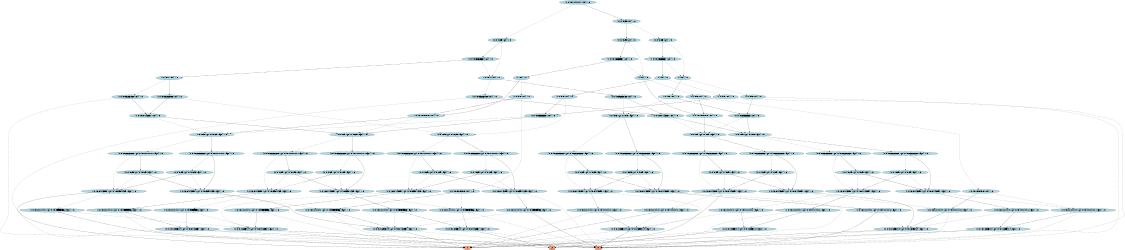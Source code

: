 digraph G {
	graph [fontname=Helvetica, fontsize=16, ratio=auto, size="7.5,10", ranksep="2.00"];
	node [label="\N", fontsize=16];
	graph [bb="0,0,8722.1,2402"];
	34624 [label="(1 + (-0.07142857 * y1) + (-0.07142857 * dy1)) > 0", fillcolor=lightblue, color=black, shape=ellipse, style=filled, pos="4473,563", width="6.8343", height="0.51069"];
	34745 [label="(1 + (-0.07142857 * y1) + (-0.03571429 * dy1)) > 0", fillcolor=lightblue, color=black, shape=ellipse, style=filled, pos="3892,563", width="6.8343", height="0.51069"];
	34987 [label="(-1 + (0.25 * y1)) > 0", fillcolor=lightblue, color=black, shape=ellipse, style=filled, pos="4693,2019", width="2.9552", height="0.51069"];
	34623 [label="(1 + (-0.11111111 * y1) + (-0.11111111 * dy1)) > 0", fillcolor=lightblue, color=black, shape=ellipse, style=filled, pos="4544,381", width="6.8343", height="0.51069"];
	34744 [label="(1 + (-0.11111111 * y1) + (-0.05555556 * dy1)) > 0", fillcolor=lightblue, color=black, shape=ellipse, style=filled, pos="3996,381", width="6.8343", height="0.51069"];
	34986 [label="(-1 + (0.25 * y1)) > 0", fillcolor=lightblue, color=black, shape=ellipse, style=filled, pos="4978,2019", width="2.9552", height="0.51069"];
	34985 [label="(-1 + (0.25 * y1)) > 0", fillcolor=lightblue, color=black, shape=ellipse, style=filled, pos="3786,2019", width="2.9552", height="0.51069"];
	34622 [label="(1 + (-0.05263158 * x1)) > 0", fillcolor=lightblue, color=black, shape=ellipse, style=filled, pos="3645,1473", width="3.9462", height="0.51069"];
	34589 [label="(1 + (-0.11111111 * y1) + (-0.11111111 * dy1)) > 0", fillcolor=lightblue, color=black, shape=ellipse, style=filled, pos="8266,381", width="6.8343", height="0.51069"];
	34621 [label="(1 + (-0.07142857 * x1)) > 0", fillcolor=lightblue, color=black, shape=ellipse, style=filled, pos="5044,1291", width="3.9462", height="0.51069"];
	34588 [label="(-1 + (0.14285714 * y1) + (0.14285714 * dy1)) > 0", fillcolor=lightblue, color=black, shape=ellipse, style=filled, pos="7621,199", width="6.7297", height="0.51069"];
	34587 [label="(1 + (-0.07142857 * y1) + (-0.07142857 * dy1)) > 0", fillcolor=lightblue, color=black, shape=ellipse, style=filled, pos="6003,563", width="6.8343", height="0.51069"];
	34620 [label="(1 + (-0.5 * y1) + (-0.5 * dy1)) > 0", fillcolor=lightblue, color=black, shape=ellipse, style=filled, pos="5694,1109", width="4.5661", height="0.51069"];
	34741 [label="(1 + (-0.07142857 * y1) + (-0.03571429 * dy1)) > 0", fillcolor=lightblue, color=black, shape=ellipse, style=filled, pos="2570,563", width="6.8343", height="0.51069"];
	34586 [label="(1 + (-0.11111111 * y1) + (-0.11111111 * dy1)) > 0", fillcolor=lightblue, color=black, shape=ellipse, style=filled, pos="7246,381", width="6.8343", height="0.51069"];
	34740 [label="(1 + (-0.11111111 * y1) + (-0.05555556 * dy1)) > 0", fillcolor=lightblue, color=black, shape=ellipse, style=filled, pos="2976,381", width="6.8343", height="0.51069"];
	34585 [label="(-1 + (0.14285714 * y1) + (0.14285714 * dy1)) > 0", fillcolor=lightblue, color=black, shape=ellipse, style=filled, pos="4858,199", width="6.7297", height="0.51069"];
	34584 [label="(-1 + (0.14285714 * y1) + (0.14285714 * dy1)) > 0", fillcolor=lightblue, color=black, shape=ellipse, style=filled, pos="6912,199", width="6.7297", height="0.51069"];
	34629 [label="(1 + (-0.5 * y1) + (-0.5 * dy1)) > 0", fillcolor=lightblue, color=black, shape=ellipse, style=filled, pos="4719,1291", width="4.5661", height="0.51069"];
	34628 [label="(1 + (-0.22222222 * y1) + (-0.22222222 * dy1)) > 0", fillcolor=lightblue, color=black, shape=ellipse, style=filled, pos="4836,927", width="6.8343", height="0.51069"];
	34627 [label="(-1 + (0.25 * y1) + (0.25 * dy1)) > 0", fillcolor=lightblue, color=black, shape=ellipse, style=filled, pos="4836,745", width="4.7852", height="0.51069"];
	34989 [label="(1 + (-0.11111111 * x1)) > 0", fillcolor=lightblue, color=black, shape=ellipse, style=filled, pos="4432,2383", width="3.9462", height="0.51069"];
	34626 [label="(1 + (-0.22222222 * y1) + (-0.22222222 * dy1)) > 0", fillcolor=lightblue, color=black, shape=ellipse, style=filled, pos="4326,927", width="6.8343", height="0.51069"];
	34625 [label="(-1 + (0.25 * y1) + (0.25 * dy1)) > 0", fillcolor=lightblue, color=black, shape=ellipse, style=filled, pos="4473,745", width="4.7852", height="0.51069"];
	34988 [label="(-1 + (0.25 * x1)) > 0", fillcolor=lightblue, color=black, shape=ellipse, style=filled, pos="4693,2201", width="2.9789", height="0.51069"];
	34613 [label="(1 + (-0.11111111 * y1) + (-0.11111111 * dy1)) > 0", fillcolor=lightblue, color=black, shape=ellipse, style=filled, pos="5640,381", width="6.8343", height="0.51069"];
	34734 [label="(-1 + (0.14285714 * y1) + (0.07142857 * dy1)) > 0", fillcolor=lightblue, color=black, shape=ellipse, style=filled, pos="3102,199", width="6.7297", height="0.51069"];
	1 [label=0, fillcolor=lightsalmon, color=black, shape=box, style=filled, pos="4662,18", width="0.75", height="0.5"];
	34612 [label="(-1 + (0.14285714 * y1) + (0.14285714 * dy1)) > 0", fillcolor=lightblue, color=black, shape=ellipse, style=filled, pos="5675,199", width="6.7297", height="0.51069"];
	34611 [label="(1 + (-0.5 * y1) + (-0.5 * dy1)) > 0", fillcolor=lightblue, color=black, shape=ellipse, style=filled, pos="5346,1109", width="4.5661", height="0.51069"];
	2 [label=1, fillcolor=lightsalmon, color=black, shape=box, style=filled, pos="3523,18", width="0.75", height="0.5"];
	34610 [label="(1 + (-0.22222222 * y1) + (-0.22222222 * dy1)) > 0", fillcolor=lightblue, color=black, shape=ellipse, style=filled, pos="5856,927", width="6.8343", height="0.51069"];
	34970 [label="(1 + (-0.16666667 * y1)) > 0", fillcolor=lightblue, color=black, shape=ellipse, style=filled, pos="4640,1837", width="3.9225", height="0.51069"];
	34619 [label="(1 + (-0.22222222 * y1) + (-0.22222222 * dy1)) > 0", fillcolor=lightblue, color=black, shape=ellipse, style=filled, pos="6876,927", width="6.8343", height="0.51069"];
	34618 [label="(-1 + (0.25 * y1) + (0.25 * dy1)) > 0", fillcolor=lightblue, color=black, shape=ellipse, style=filled, pos="6876,745", width="4.7852", height="0.51069"];
	34739 [label="(1 + (-0.11111111 * y1) + (-0.05555556 * dy1)) > 0", fillcolor=lightblue, color=black, shape=ellipse, style=filled, pos="3486,381", width="6.8343", height="0.51069"];
	34617 [label="(1 + (-0.22222222 * y1) + (-0.22222222 * dy1)) > 0", fillcolor=lightblue, color=black, shape=ellipse, style=filled, pos="6366,927", width="6.8343", height="0.51069"];
	34738 [label="(-1 + (0.14285714 * y1) + (0.07142857 * dy1)) > 0", fillcolor=lightblue, color=black, shape=ellipse, style=filled, pos="3612,199", width="6.7297", height="0.51069"];
	34616 [label="(-1 + (0.25 * y1) + (0.25 * dy1)) > 0", fillcolor=lightblue, color=black, shape=ellipse, style=filled, pos="6513,745", width="4.7852", height="0.51069"];
	34737 [label="(1 + (-0.07142857 * y1) + (-0.03571429 * dy1)) > 0", fillcolor=lightblue, color=black, shape=ellipse, style=filled, pos="1474,563", width="6.8343", height="0.51069"];
	34615 [label="(1 + (-0.07142857 * y1) + (-0.07142857 * dy1)) > 0", fillcolor=lightblue, color=black, shape=ellipse, style=filled, pos="6513,563", width="6.8343", height="0.51069"];
	34736 [label="(1 + (-0.11111111 * y1) + (-0.05555556 * dy1)) > 0", fillcolor=lightblue, color=black, shape=ellipse, style=filled, pos="2466,381", width="6.8343", height="0.51069"];
	34614 [label="(1 + (-0.11111111 * y1) + (-0.11111111 * dy1)) > 0", fillcolor=lightblue, color=black, shape=ellipse, style=filled, pos="6150,381", width="6.8343", height="0.51069"];
	34735 [label="(-1 + (0.14285714 * y1) + (0.07142857 * dy1)) > 0", fillcolor=lightblue, color=black, shape=ellipse, style=filled, pos="1906,199", width="6.7297", height="0.51069"];
	34682 [label="(-1 + (0.33333333 * x1)) > 0", fillcolor=lightblue, color=black, shape=ellipse, style=filled, pos="5683,1291", width="3.9462", height="0.51069"];
	34688 [label="(1 * x1) > 0", fillcolor=lightblue, color=black, shape=ellipse, style=filled, pos="4820,1655", width="1.7826", height="0.51069"];
	34687 [label="(1 + (0.5 * x1)) > 0", fillcolor=lightblue, color=black, shape=ellipse, style=filled, pos="5260,1473", width="2.7025", height="0.51069"];
	34686 [label="(1 + (-0.18181818 * x1)) > 0", fillcolor=lightblue, color=black, shape=ellipse, style=filled, pos="5346,1291", width="3.9462", height="0.51069"];
	34685 [label="(1 * x1) > 0", fillcolor=lightblue, color=black, shape=ellipse, style=filled, pos="5136,1655", width="1.7826", height="0.51069"];
	34684 [label="(1 + (0.5 * x1)) > 0", fillcolor=lightblue, color=black, shape=ellipse, style=filled, pos="5047,1473", width="2.7025", height="0.51069"];
	34683 [label="(1 + (0.5 * x1)) > 0", fillcolor=lightblue, color=black, shape=ellipse, style=filled, pos="5686,1473", width="2.7025", height="0.51069"];
	34609 [label="(-1 + (0.25 * y1) + (0.25 * dy1)) > 0", fillcolor=lightblue, color=black, shape=ellipse, style=filled, pos="5856,745", width="4.7852", height="0.51069"];
	34608 [label="(1 + (-0.22222222 * y1) + (-0.22222222 * dy1)) > 0", fillcolor=lightblue, color=black, shape=ellipse, style=filled, pos="5346,927", width="6.8343", height="0.51069"];
	34607 [label="(-1 + (0.25 * y1) + (0.25 * dy1)) > 0", fillcolor=lightblue, color=black, shape=ellipse, style=filled, pos="5493,745", width="4.7852", height="0.51069"];
	34606 [label="(1 + (-0.07142857 * y1) + (-0.07142857 * dy1)) > 0", fillcolor=lightblue, color=black, shape=ellipse, style=filled, pos="5493,563", width="6.8343", height="0.51069"];
	34969 [label="(1 + (-0.16666667 * y1)) > 0", fillcolor=lightblue, color=black, shape=ellipse, style=filled, pos="4978,1837", width="3.9225", height="0.51069"];
	34605 [label="(1 + (-0.11111111 * y1) + (-0.11111111 * dy1)) > 0", fillcolor=lightblue, color=black, shape=ellipse, style=filled, pos="5054,381", width="6.8343", height="0.51069"];
	34968 [label="(1 + (-0.16666667 * y1)) > 0", fillcolor=lightblue, color=black, shape=ellipse, style=filled, pos="3617,1837", width="3.9225", height="0.51069"];
	34675 [label="(1 + (-0.18181818 * x1)) > 0", fillcolor=lightblue, color=black, shape=ellipse, style=filled, pos="7456,563", width="3.9462", height="0.51069"];
	34781 [label="(1 + (-0.1 * x1)) > 0", fillcolor=lightblue, color=black, shape=ellipse, style=filled, pos="1338,1655", width="2.8072", height="0.51069"];
	34780 [label="(1 + (-0.05263158 * x1)) > 0", fillcolor=lightblue, color=black, shape=ellipse, style=filled, pos="1338,1473", width="3.9462", height="0.51069"];
	2590 [label=2, fillcolor=lightsalmon, color=black, shape=box, style=filled, pos="4160,18", width="0.75", height="0.5"];
	34822 [label="(1 * x1) > 0", fillcolor=lightblue, color=black, shape=ellipse, style=filled, pos="4978,1655", width="1.7826", height="0.51069"];
	34821 [label="(1 + (0.5 * x1)) > 0", fillcolor=lightblue, color=black, shape=ellipse, style=filled, pos="4281,1473", width="2.7025", height="0.51069"];
	34820 [label="(1 + (0.5 * x1)) > 0", fillcolor=lightblue, color=black, shape=ellipse, style=filled, pos="5473,1473", width="2.7025", height="0.51069"];
	34825 [label="(1 * x1) > 0", fillcolor=lightblue, color=black, shape=ellipse, style=filled, pos="3941,1655", width="1.7826", height="0.51069"];
	34824 [label="(1 + (0.5 * x1)) > 0", fillcolor=lightblue, color=black, shape=ellipse, style=filled, pos="3941,1473", width="2.7025", height="0.51069"];
	34823 [label="(1 + (-0.18181818 * x1)) > 0", fillcolor=lightblue, color=black, shape=ellipse, style=filled, pos="3209,1291", width="3.9462", height="0.51069"];
	34770 [label="(1 + (-0.5 * y1) + (-0.25 * dy1)) > 0", fillcolor=lightblue, color=black, shape=ellipse, style=filled, pos="2647,1109", width="4.728", height="0.51069"];
	34778 [label="(1 + (-0.22222222 * y1) + (-0.11111111 * dy1)) > 0", fillcolor=lightblue, color=black, shape=ellipse, style=filled, pos="3667,927", width="6.8343", height="0.51069"];
	34777 [label="(-1 + (0.25 * y1) + (0.125 * dy1)) > 0", fillcolor=lightblue, color=black, shape=ellipse, style=filled, pos="3667,745", width="4.9471", height="0.51069"];
	34776 [label="(1 + (-0.22222222 * y1) + (-0.11111111 * dy1)) > 0", fillcolor=lightblue, color=black, shape=ellipse, style=filled, pos="3157,927", width="6.8343", height="0.51069"];
	34775 [label="(-1 + (0.25 * y1) + (0.125 * dy1)) > 0", fillcolor=lightblue, color=black, shape=ellipse, style=filled, pos="3286,745", width="4.9471", height="0.51069"];
	34774 [label="(1 + (-0.07142857 * y1) + (-0.03571429 * dy1)) > 0", fillcolor=lightblue, color=black, shape=ellipse, style=filled, pos="3080,563", width="6.8343", height="0.51069"];
	34773 [label="(1 + (-0.11111111 * y1) + (-0.05555556 * dy1)) > 0", fillcolor=lightblue, color=black, shape=ellipse, style=filled, pos="1918,381", width="6.8343", height="0.51069"];
	34772 [label="(1 + (-0.05263158 * x1)) > 0", fillcolor=lightblue, color=black, shape=ellipse, style=filled, pos="1036,1473", width="3.9462", height="0.51069"];
	34771 [label="(1 + (-0.07142857 * x1)) > 0", fillcolor=lightblue, color=black, shape=ellipse, style=filled, pos="1168,1291", width="3.9462", height="0.51069"];
	34819 [label="(-1 + (0.33333333 * x1)) > 0", fillcolor=lightblue, color=black, shape=ellipse, style=filled, pos="4111,1291", width="3.9462", height="0.51069"];
	34779 [label="(1 + (-0.5 * y1) + (-0.25 * dy1)) > 0", fillcolor=lightblue, color=black, shape=ellipse, style=filled, pos="3412,1109", width="4.728", height="0.51069"];
	34812 [label="(1 + (-0.18181818 * x1)) > 0", fillcolor=lightblue, color=black, shape=ellipse, style=filled, pos="3486,563", width="3.9462", height="0.51069"];
	34767 [label="(1 + (-0.22222222 * y1) + (-0.11111111 * dy1)) > 0", fillcolor=lightblue, color=black, shape=ellipse, style=filled, pos="2137,927", width="6.8343", height="0.51069"];
	34766 [label="(-1 + (0.25 * y1) + (0.125 * dy1)) > 0", fillcolor=lightblue, color=black, shape=ellipse, style=filled, pos="2167,745", width="4.9471", height="0.51069"];
	34765 [label="(1 + (-0.07142857 * y1) + (-0.03571429 * dy1)) > 0", fillcolor=lightblue, color=black, shape=ellipse, style=filled, pos="1984,563", width="6.8343", height="0.51069"];
	34764 [label="(1 + (-0.11111111 * y1) + (-0.05555556 * dy1)) > 0", fillcolor=lightblue, color=black, shape=ellipse, style=filled, pos="860,381", width="6.8343", height="0.51069"];
	34763 [label="(1 + (-0.11111111 * y1) + (-0.05555556 * dy1)) > 0", fillcolor=lightblue, color=black, shape=ellipse, style=filled, pos="1370,381", width="6.8343", height="0.51069"];
	34762 [label="(-1 + (0.14285714 * y1) + (0.07142857 * dy1)) > 0", fillcolor=lightblue, color=black, shape=ellipse, style=filled, pos="1381,199", width="6.7297", height="0.51069"];
	34761 [label="(1 + (-0.5 * y1) + (-0.25 * dy1)) > 0", fillcolor=lightblue, color=black, shape=ellipse, style=filled, pos="1605,1109", width="4.728", height="0.51069"];
	34760 [label="(1 + (-0.22222222 * y1) + (-0.11111111 * dy1)) > 0", fillcolor=lightblue, color=black, shape=ellipse, style=filled, pos="1605,927", width="6.8343", height="0.51069"];
	34769 [label="(1 + (-0.22222222 * y1) + (-0.11111111 * dy1)) > 0", fillcolor=lightblue, color=black, shape=ellipse, style=filled, pos="2647,927", width="6.8343", height="0.51069"];
	34768 [label="(-1 + (0.25 * y1) + (0.125 * dy1)) > 0", fillcolor=lightblue, color=black, shape=ellipse, style=filled, pos="2541,745", width="4.9471", height="0.51069"];
	34594 [label="(1 + (-0.11111111 * y1) + (-0.11111111 * dy1)) > 0", fillcolor=lightblue, color=black, shape=ellipse, style=filled, pos="6698,381", width="6.8343", height="0.51069"];
	34591 [label="(1 + (-0.07142857 * y1) + (-0.07142857 * dy1)) > 0", fillcolor=lightblue, color=black, shape=ellipse, style=filled, pos="7050,563", width="6.8343", height="0.51069"];
	34590 [label="(1 + (-0.11111111 * y1) + (-0.11111111 * dy1)) > 0", fillcolor=lightblue, color=black, shape=ellipse, style=filled, pos="7756,381", width="6.8343", height="0.51069"];
	34756 [label="(1 + (-0.07142857 * y1) + (-0.03571429 * dy1)) > 0", fillcolor=lightblue, color=black, shape=ellipse, style=filled, pos="874,563", width="6.8343", height="0.51069"];
	34755 [label="(1 + (-0.11111111 * y1) + (-0.05555556 * dy1)) > 0", fillcolor=lightblue, color=black, shape=ellipse, style=filled, pos="350,381", width="6.8343", height="0.51069"];
	34631 [label="(1 + (-0.1 * x1)) > 0", fillcolor=lightblue, color=black, shape=ellipse, style=filled, pos="3701,1655", width="2.8072", height="0.51069"];
	34630 [label="(1 + (-0.05263158 * x1)) > 0", fillcolor=lightblue, color=black, shape=ellipse, style=filled, pos="4719,1473", width="3.9462", height="0.51069"];
	34595 [label="(1 + (-0.07142857 * y1) + (-0.07142857 * dy1)) > 0", fillcolor=lightblue, color=black, shape=ellipse, style=filled, pos="4983,563", width="6.8343", height="0.51069"];
	34759 [label="(-1 + (0.25 * y1) + (0.125 * dy1)) > 0", fillcolor=lightblue, color=black, shape=ellipse, style=filled, pos="1454,745", width="4.9471", height="0.51069"];
	34758 [label="(1 + (-0.22222222 * y1) + (-0.11111111 * dy1)) > 0", fillcolor=lightblue, color=black, shape=ellipse, style=filled, pos="1080,927", width="6.8343", height="0.51069"];
	34757 [label="(-1 + (0.25 * y1) + (0.125 * dy1)) > 0", fillcolor=lightblue, color=black, shape=ellipse, style=filled, pos="1080,745", width="4.9471", height="0.51069"];
	34624 -> 34623 [color=black, style=solid, pos="e,4537.1,399.39 4479.9,544.41 4492.4,512.88 4518.5,446.52 4533.3,409.12"];
	34624 -> 34585 [color=black, style=dashed, pos="e,5002.4,213.81 4594.7,547.01 4815.6,518.58 5263.8,454.78 5309,400 5400.8,288.76 5176.8,237.34 5012.7,215.16"];
	34745 -> 1 [color=black, style=dashed, pos="e,4642.7,36.212 3944.7,545 4017.6,520.05 4151.3,468.9 4251,400 4270.6,386.42 4271.8,378.53 4289,362 4416.3,239.91 4573,98.668 4635\
,43.161"];
	34745 -> 34744 [color=black, style=solid, pos="e,3986,399.39 3902.2,544.41 3920.5,512.61 3959.4,445.39 3980.9,408.17"];
	34987 -> 34688 [color=black, style=dashed, pos="e,4819.6,1673.4 4706.5,2000.7 4728,1972.3 4769.5,1913.1 4790,1856 4811.2,1796.9 4817.4,1722.9 4819.2,1683.5"];
	34987 -> 34970 [color=black, style=solid, pos="e,4645.1,1855.4 4687.8,2000.4 4678.5,1968.9 4659,1902.5 4648,1865.1"];
	34623 -> 2 [color=black, style=dashed, pos="e,3550,31.467 4479.6,363.21 4377.1,335.93 4170.8,278.87 4000,218 3832.6,158.35 3638.8,71.906 3559.6,35.815"];
	34623 -> 34585 [color=black, style=solid, pos="e,4827.5,217.47 4574.1,362.74 4631.2,330.03 4755,259.04 4818.6,222.59"];
	34744 -> 34734 [color=black, style=dashed, pos="e,3183.3,216.37 3914.7,363.63 3747.9,330.05 3368.1,253.58 3193.2,218.37"];
	34744 -> 1 [color=black, style=solid, pos="e,4634.7,26.92 4014.9,362.43 4056,324.88 4158,235.7 4256,180 4384.1,107.21 4551.7,52.143 4625,29.847"];
	34986 -> 34685 [color=black, style=dashed, pos="e,5139.2,1673.4 5002.2,2000.9 5037.4,1974.5 5101.4,1920.1 5128,1856 5151.9,1798.4 5146.2,1723.2 5140.7,1683.4"];
	34986 -> 34969 [color=black, style=solid, pos="e,4978,1855.4 4978,2000.4 4978,1969 4978,1903.1 4978,1865.6"];
	34985 -> 34631 [color=black, style=dashed, pos="e,3710.1,1673.4 3786,2000.6 3785.8,1965.5 3783.2,1884.1 3767,1818 3754.8,1768.3 3730,1713.8 3714.6,1682.4"];
	34985 -> 34968 [color=black, style=solid, pos="e,3633.4,1855.5 3769.8,2000.7 3739.7,1968.7 3675.1,1899.9 3640.4,1862.9"];
	34622 -> 1 [color=black, style=dashed, pos="e,4634.8,20.026 3540.8,1460.5 3091.6,1409.6 1320.4,1196.5 825,946 454.21,758.53 -172.12,680.24 95,362 394.99,4.5936 665.19,231.17\
 1129,180 1494.5,139.67 4270.2,33.819 4624.8,20.405"];
	34622 -> 34621 [color=black, style=solid, pos="e,4946.9,1304.5 3742,1459.5 3994.9,1427 4673,1339.7 4936.9,1305.8"];
	34589 -> 1 [color=black, style=dashed, pos="e,4689.2,18.8 8241.2,362.68 8181.3,321.83 8022.1,219.92 7872,180 7231.5,9.6658 5015.5,16.82 4699.6,18.734"];
	34589 -> 34588 [color=black, style=solid, pos="e,7681.6,216.91 8205.6,363.15 8085.8,329.71 7818.7,255.17 7691.3,219.61"];
	34621 -> 34611 [color=black, style=dashed, pos="e,5317.1,1127.2 5072.7,1272.9 5127.4,1240.3 5246.9,1169.1 5308.1,1132.6"];
	34621 -> 34620 [color=black, style=solid, pos="e,5635.4,1126.2 5101.4,1274.1 5221.1,1240.9 5497.1,1164.5 5625.7,1128.9"];
	34588 -> 1 [color=black, style=dashed, pos="e,4689.1,20.641 7438.1,186.94 6843.5,150.97 4986.4,38.626 4699.4,21.264"];
	34588 -> 2590 [color=black, style=solid, pos="e,4187.4,20.415 7426.9,187.96 6749.4,152.92 4514,37.307 4197.4,20.935"];
	34587 -> 34586 [color=black, style=dashed, pos="e,7138.4,397.58 6110.6,546.42 6342.4,512.85 6887.6,433.9 7128.3,399.05"];
	34587 -> 34584 [color=black, style=solid, pos="e,6924.1,217.6 6144.2,547.94 6396,521.42 6901.4,461.18 6953,400 6995.3,349.91 6955.1,267.82 6929.5,226.1"];
	34620 -> 34619 [color=black, style=solid, pos="e,6772.5,943.76 5787.2,1093.8 6001.7,1061.1 6529.4,980.79 6762.3,945.31"];
	34620 -> 34617 [color=black, style=dashed, pos="e,6303.2,944.81 5754.2,1091.9 5877.9,1058.7 6160,983.17 6293.5,947.42"];
	34741 -> 34740 [color=black, style=solid, pos="e,2937.2,399.21 2608.9,544.74 2683.5,511.68 2846.3,439.5 2927.7,403.42"];
	34741 -> 34739 [color=black, style=dashed, pos="e,3402.7,398.37 2653.3,545.63 2824.3,512.03 3213.7,435.5 3392.8,400.32"];
	34586 -> 1 [color=black, style=dashed, pos="e,4689.2,19.032 7244.7,362.36 7240.6,322.18 7224.5,223.96 7163,180 6953.7,30.299 4995.4,19.788 4699.4,19.055"];
	34586 -> 34584 [color=black, style=solid, pos="e,6944.4,217.47 7214,362.74 7153.2,329.97 7021,258.75 6953.5,222.37"];
	34740 -> 34734 [color=black, style=dashed, pos="e,3089.8,217.39 2988.3,362.41 3010.7,330.47 3058,262.81 3084,225.7"];
	34740 -> 34738 [color=black, style=solid, pos="e,3552.3,216.91 3035.5,363.15 3153.6,329.75 3416.5,255.32 3542.3,219.71"];
	34585 -> 1 [color=black, style=solid, pos="e,4680.7,36.035 4838.8,180.51 4803.5,148.26 4728.1,79.405 4688.2,42.887"];
	34585 -> 2 [color=black, style=dashed, pos="e,3550.2,22.653 4744.2,182.74 4460.7,144.73 3733.5,47.22 3560.4,24.012"];
	34584 -> 1 [color=black, style=dashed, pos="e,4689.2,21.166 6751.1,185.2 6283.1,147.96 4940.2,41.129 4699.2,21.963"];
	34584 -> 2 [color=black, style=solid, pos="e,3550.2,20.435 6719.5,187.83 6053.8,152.67 3873.3,37.5 3560.5,20.98"];
	34629 -> 34628 [color=black, style=solid, pos="e,4830.3,945.71 4724.6,1272.5 4743.5,1214.3 4804.3,1026.1 4827.2,955.27"];
	34629 -> 34626 [color=black, style=dashed, pos="e,4345.2,945.71 4700,1272.5 4636,1213.5 4427.4,1021.4 4352.8,952.72"];
	34628 -> 34595 [color=black, style=solid, pos="e,4992.4,581.42 4868.4,908.71 4911.7,883.5 4986.5,832.15 5017,764 5043,705.9 5015.3,630.18 4996.8,590.66"];
	34628 -> 34627 [color=black, style=dashed, pos="e,4836,763.39 4836,908.41 4836,877.01 4836,811.09 4836,773.6"];
	34627 -> 34624 [color=black, style=solid, pos="e,4507.8,581.25 4801.5,726.9 4735.2,694 4589.8,621.92 4516.7,585.69"];
	34627 -> 34595 [color=black, style=dashed, pos="e,4968.8,581.39 4850.4,726.41 4876.6,694.34 4932.2,626.24 4962.4,589.23"];
	34989 -> 34985 [color=black, style=dashed, pos="e,3815.9,2036.7 4401.7,2365 4295.9,2305.8 3943.1,2108 3824.9,2041.8"];
	34989 -> 34988 [color=black, style=solid, pos="e,4668.4,2218.9 4457,2364.7 4504.4,2332.1 4607.2,2261.2 4660.1,2224.7"];
	34626 -> 34624 [color=black, style=dashed, pos="e,4440.5,581.24 4316.5,908.58 4298.3,872.78 4262.7,789.04 4291,726 4319.7,662.09 4387.4,613.08 4431.7,586.43"];
	34626 -> 34625 [color=black, style=solid, pos="e,4458.8,763.39 4340.4,908.41 4366.6,876.34 4422.2,808.24 4452.4,771.23"];
	34625 -> 34624 [color=black, style=dashed, pos="e,4473,581.39 4473,726.41 4473,695.01 4473,629.09 4473,591.6"];
	34625 -> 34595 [color=black, style=solid, pos="e,4934.7,581.06 4520.5,727.23 4614.4,694.08 4823.5,620.31 4925.2,584.41"];
	34988 -> 34987 [color=black, style=solid, pos="e,4693,2037.4 4693,2182.4 4693,2151 4693,2085.1 4693,2047.6"];
	34988 -> 34986 [color=black, style=dashed, pos="e,4951.1,2037 4719.8,2183.1 4771.4,2150.5 4884.4,2079.1 4942.3,2042.6"];
	34613 -> 34612 [color=black, style=solid, pos="e,5671.6,217.39 5643.4,362.41 5649.5,331.01 5662.3,265.09 5669.6,227.6"];
	34613 -> 34585 [color=black, style=dashed, pos="e,4930,216.57 5567.8,363.39 5422.1,329.83 5093.3,254.17 4939.8,218.84"];
	34734 -> 1 [color=black, style=dashed, pos="e,4635,22.103 3229.7,183.35 3560.7,145.37 4434.2,45.142 4624.9,23.259"];
	34734 -> 2 [color=black, style=solid, pos="e,3495.9,30.536 3142.4,180.84 3224.1,146.1 3407.9,67.922 3486.4,34.563"];
	34612 -> 2 [color=black, style=dashed, pos="e,3550.2,21.265 5518.1,184.95 5068.8,147.57 3794.7,41.598 3560.3,22.102"];
	34612 -> 2590 [color=black, style=solid, pos="e,4187,22.192 5550.1,183.24 5228.5,145.24 4384.5,45.521 4197.2,23.392"];
	34611 -> 34610 [color=black, style=solid, pos="e,5807.7,945.06 5393.5,1091.2 5487.4,1058.1 5696.5,984.31 5798.2,948.41"];
	34611 -> 34608 [color=black, style=dashed, pos="e,5346,945.39 5346,1090.4 5346,1059 5346,993.09 5346,955.6"];
	34610 -> 34587 [color=black, style=solid, pos="e,6012.4,581.42 5888.4,908.71 5931.7,883.5 6006.5,832.15 6037,764 6063,705.9 6035.3,630.18 6016.8,590.66"];
	34610 -> 34609 [color=black, style=dashed, pos="e,5856,763.39 5856,908.41 5856,877.01 5856,811.09 5856,773.6"];
	34970 -> 34688 [color=black, style=dashed, pos="e,4803.1,1672.9 4657.3,1818.7 4689.5,1786.5 4758.8,1717.2 4795.7,1680.3"];
	34970 -> 34825 [color=black, style=solid, pos="e,3987.1,1667.9 4579.2,1820.3 4445.2,1785.8 4126,1703.6 3996.8,1670.4"];
	34619 -> 34618 [color=black, style=dashed, pos="e,6876,763.39 6876,908.41 6876,877.01 6876,811.09 6876,773.6"];
	34619 -> 34591 [color=black, style=solid, pos="e,7055.6,581.56 6908.4,908.71 6951.7,883.5 7026.5,832.15 7057,764 7082.5,706.93 7068.7,631.29 7058.2,591.37"];
	34618 -> 34591 [color=black, style=dashed, pos="e,7033.2,581.39 6893,726.41 6924.1,694.2 6990.4,625.67 7026.1,588.76"];
	34618 -> 34615 [color=black, style=solid, pos="e,6547.8,581.25 6841.5,726.9 6775.2,694 6629.8,621.92 6556.7,585.69"];
	34739 -> 1 [color=black, style=dashed, pos="e,4634.7,27.392 3541.1,363.07 3745.2,300.44 4454.3,82.751 4624.9,30.391"];
	34739 -> 34738 [color=black, style=solid, pos="e,3599.8,217.39 3498.3,362.41 3520.7,330.47 3568,262.81 3594,225.7"];
	34617 -> 34616 [color=black, style=solid, pos="e,6498.8,763.39 6380.4,908.41 6406.6,876.34 6462.2,808.24 6492.4,771.23"];
	34617 -> 34615 [color=black, style=dashed, pos="e,6480.5,581.24 6356.5,908.58 6338.3,872.78 6302.7,789.04 6331,726 6359.7,662.09 6427.4,613.08 6471.7,586.43"];
	34738 -> 1 [color=black, style=dashed, pos="e,4634.6,23.671 3705.6,182.04 3927.3,144.26 4476.4,50.636 4624.6,25.37"];
	34738 -> 2590 [color=black, style=solid, pos="e,4133,27.831 3664,181 3774.1,145.05 4028.2,62.061 4123.2,31.013"];
	34616 -> 34591 [color=black, style=solid, pos="e,6999,581.1 6562.6,727.39 6661.3,694.3 6882.1,620.28 6989.3,584.35"];
	34616 -> 34615 [color=black, style=dashed, pos="e,6513,581.39 6513,726.41 6513,695.01 6513,629.09 6513,591.6"];
	34737 -> 34734 [color=black, style=solid, pos="e,2968.5,214.39 1640.8,549.42 1788.5,532.41 2006.1,492.62 2173,400 2193.9,388.41 2189.8,373.08 2211,362 2338.7,295.11 2740.5,240.94\
 2958.3,215.58"];
	34737 -> 34736 [color=black, style=dashed, pos="e,2377,398.14 1563.3,545.79 1748.7,512.15 2173.9,435 2367.2,399.93"];
	34615 -> 34613 [color=black, style=dashed, pos="e,5719.6,398.41 6433.2,545.55 6270.3,511.96 5900.4,435.69 5729.6,400.47"];
	34615 -> 34614 [color=black, style=solid, pos="e,6184.7,399.21 6478.2,544.74 6411.8,511.81 6267.1,440.09 6194.1,403.86"];
	34736 -> 34734 [color=black, style=solid, pos="e,3042.3,216.91 2525.5,363.15 2643.6,329.75 2906.5,255.32 3032.3,219.71"];
	34736 -> 1 [color=black, style=dashed, pos="e,4634.9,19.959 2491,362.44 2550.2,322 2704.6,222.5 2850,180 3200.8,77.452 4398.4,28.73 4624.9,20.329"];
	34614 -> 34612 [color=black, style=solid, pos="e,5720.2,217.11 6104.9,362.9 6017.2,329.69 5824.2,256.55 5729.6,220.68"];
	34614 -> 2 [color=black, style=dashed, pos="e,3550.3,20.331 5986.9,367.18 5834.1,349.87 5603,309.77 5423,218 5400.3,206.42 5403.4,190.05 5380,180 5206.6,105.66 3808.7,33.182\
 3560.6,20.841"];
	34735 -> 1 [color=black, style=solid, pos="e,4634.7,20.772 2083.6,186.46 2643.4,150.11 4349.7,39.283 4624.5,21.437"];
	34735 -> 2 [color=black, style=dashed, pos="e,3495.7,22.017 2037,183.5 2379.7,145.56 3290.2,44.776 3485.7,23.131"];
	34682 -> 34611 [color=black, style=dashed, pos="e,5378.4,1127.3 5651.3,1273.1 5590.1,1240.4 5455.8,1168.6 5387.5,1132.2"];
	34682 -> 34620 [color=black, style=solid, pos="e,5692.9,1127.4 5684.1,1272.4 5686,1241 5690,1175.1 5692.3,1137.6"];
	34688 -> 34687 [color=black, style=dashed, pos="e,5221.1,1489.9 4855.3,1639.6 4933.7,1607.5 5122.6,1530.2 5211.8,1493.7"];
	34688 -> 34686 [color=black, style=solid, pos="e,5270.7,1306.7 4826.1,1636.4 4840.2,1598.1 4878.6,1506.2 4940,1454 5034,1374 5172.5,1330.3 5260.9,1309"];
	34687 -> 34675 [color=black, style=dashed, pos="e,7442.7,581.34 5329.7,1460.1 5687.8,1399 7303,1122.8 7303,1110 7303,1110 7303,1110 7303,926 7303,790.04 7395.7,646.4 7436.8,589.42"];
	34687 -> 34686 [color=black, style=solid, pos="e,5337.7,1309.4 5268.4,1454.4 5283.5,1422.7 5315.4,1356 5333.3,1318.6"];
	34686 -> 34611 [color=black, style=solid, pos="e,5346,1127.4 5346,1272.4 5346,1241 5346,1175.1 5346,1137.6"];
	34686 -> 34620 [color=black, style=dashed, pos="e,5661.1,1127 5378.7,1273.1 5442.2,1240.2 5581.9,1168 5652.1,1131.7"];
	34685 -> 34684 [color=black, style=solid, pos="e,5055.6,1491.5 5127.5,1636.7 5111.9,1605.2 5078.8,1538.2 5060.2,1500.8"];
	34685 -> 34683 [color=black, style=dashed, pos="e,5639.5,1489.2 5176.9,1640.6 5274,1608.8 5518.8,1528.7 5629.8,1492.4"];
	34684 -> 34682 [color=black, style=solid, pos="e,5626.5,1308 5098.8,1457.3 5213.7,1424.8 5489.8,1346.7 5616.9,1310.7"];
	34684 -> 34629 [color=black, style=dashed, pos="e,4750.2,1309.1 5016.7,1455.4 4957.4,1422.8 4825.6,1350.5 4759.1,1314"];
	34683 -> 1 [color=black, style=dashed, pos="e,4689.4,19.512 5782.4,1470.5 6181.2,1463.5 7702.7,1429.2 8166,1310 8363.1,1259.3 8578,1313.5 8578,1110 8578,1110 8578,1110 8578\
,380 8578,343.97 9079.9,416.99 8210,180 7853.7,82.921 5056.9,26.539 4699.5,19.704"];
	34683 -> 34682 [color=black, style=solid, pos="e,5683.3,1309.4 5685.7,1454.4 5685.2,1423 5684.1,1357.1 5683.5,1319.6"];
	34609 -> 34587 [color=black, style=dashed, pos="e,5988.8,581.39 5870.4,726.41 5896.6,694.34 5952.2,626.24 5982.4,589.23"];
	34609 -> 34606 [color=black, style=solid, pos="e,5527.8,581.25 5821.5,726.9 5755.2,694 5609.8,621.92 5536.7,585.69"];
	34608 -> 34607 [color=black, style=solid, pos="e,5478.8,763.39 5360.4,908.41 5386.6,876.34 5442.2,808.24 5472.4,771.23"];
	34608 -> 34606 [color=black, style=dashed, pos="e,5460.5,581.24 5336.5,908.58 5318.3,872.78 5282.7,789.04 5311,726 5339.7,662.09 5407.4,613.08 5451.7,586.43"];
	34607 -> 34587 [color=black, style=solid, pos="e,5954.7,581.06 5540.5,727.23 5634.4,694.08 5843.5,620.31 5945.2,584.41"];
	34607 -> 34606 [color=black, style=dashed, pos="e,5493,581.39 5493,726.41 5493,695.01 5493,629.09 5493,591.6"];
	34606 -> 2 [color=black, style=solid, pos="e,3550.1,19.646 5482.7,544.41 5443.7,480.19 5298.6,258.06 5109,180 4815,58.932 3771.2,25.495 3560.3,19.912"];
	34606 -> 34605 [color=black, style=dashed, pos="e,5096,399.21 5450.9,544.74 5370,511.58 5193.2,439.06 5105.4,403.09"];
	34969 -> 34822 [color=black, style=solid, pos="e,4978,1673.4 4978,1818.4 4978,1787 4978,1721.1 4978,1683.6"];
	34969 -> 34685 [color=black, style=dashed, pos="e,5121,1673.1 4993.4,1818.4 5021.7,1786.3 5081.7,1717.9 5114.1,1680.9"];
	34605 -> 2 [color=black, style=solid, pos="e,3550.2,25.41 4983.5,363.37 4714.8,300.01 3760,74.88 3559.9,27.708"];
	34605 -> 34585 [color=black, style=dashed, pos="e,4876.9,217.39 5034.8,362.41 4999.6,330.07 4924.5,261.1 4884.5,224.3"];
	34968 -> 34631 [color=black, style=dashed, pos="e,3692.9,1673.4 3625.2,1818.4 3640,1786.7 3671.2,1720 3688.6,1682.6"];
	34968 -> 34781 [color=black, style=solid, pos="e,1428.6,1663.2 3499.7,1826.7 3102.1,1795.3 1810.4,1693.3 1438.8,1664"];
	34675 -> 34589 [color=black, style=dashed, pos="e,8191.4,398.57 7524.4,546.81 7672,514 8020.4,436.58 8181.5,400.77"];
	34675 -> 34586 [color=black, style=solid, pos="e,7266.4,399.47 7435.9,544.74 7398.3,512.5 7317.2,443.07 7274.2,406.18"];
	34781 -> 34772 [color=black, style=dashed, pos="e,1064.6,1491.1 1309.9,1637.2 1255.3,1604.7 1134.9,1533 1073.6,1496.4"];
	34781 -> 34780 [color=black, style=solid, pos="e,1338,1491.4 1338,1636.4 1338,1605 1338,1539.1 1338,1501.6"];
	34780 -> 34771 [color=black, style=solid, pos="e,1184.4,1309.4 1321.4,1454.4 1291,1422.2 1226.2,1353.7 1191.4,1316.8"];
	34780 -> 34779 [color=black, style=dashed, pos="e,3326.4,1124.9 1419,1457.9 1745.5,1400.9 2964.8,1188.1 3316.5,1126.7"];
	34822 -> 34821 [color=black, style=solid, pos="e,4336.3,1488.3 4932,1642.1 4811.4,1611 4485.7,1526.9 4346.1,1490.8"];
	34822 -> 34820 [color=black, style=dashed, pos="e,5430,1489.6 5016,1640.2 5103.7,1608.3 5320,1529.6 5420.3,1493.2"];
	34821 -> 34819 [color=black, style=solid, pos="e,4127.5,1309.5 4264.7,1454.7 4234.4,1422.7 4169.5,1353.9 4134.5,1316.9"];
	34821 -> 34779 [color=black, style=dashed, pos="e,3562.7,1117.6 4285.5,1454.6 4294.2,1416.2 4308.8,1323.5 4262,1272 4171.6,1172.7 3793,1133.1 3572.8,1118.2"];
	34820 -> 1 [color=black, style=dashed, pos="e,4689.2,19.382 5541.3,1459.9 5553.9,1457.8 5566.8,1455.7 5579,1454 5906.9,1407.1 8540,1441.2 8540,1110 8540,1110 8540,1110 8540\
,380 8540,98.065 8215.6,229.32 7938,180 7271.4,61.553 5016.5,24.237 4699.2,19.53"];
	34820 -> 34819 [color=black, style=solid, pos="e,4213.3,1303.9 5404,1460 5391.4,1457.9 5378.3,1455.8 5366,1454 4945.4,1391.5 4443.4,1330.9 4223.5,1305.1"];
	34825 -> 34824 [color=black, style=dashed, pos="e,3941,1491.4 3941,1636.4 3941,1605 3941,1539.1 3941,1501.6"];
	34825 -> 34823 [color=black, style=solid, pos="e,3326.5,1301.4 3930.5,1636.7 3903.7,1592.8 3832.2,1479.1 3796,1454 3657.2,1357.7 3462.9,1318.5 3336.6,1302.6"];
	34824 -> 34812 [color=black, style=dashed, pos="e,3557.6,578.9 3941,1454.3 3941,1401.8 3941,1242.3 3941,1110 3941,1110 3941,1110 3941,926 3941,829.07 3922.4,794.69 3854,726 3774.6\
,646.26 3649.3,602.71 3567.4,581.39"];
	34824 -> 34823 [color=black, style=solid, pos="e,3272,1307.5 3884.2,1458 3752.7,1425.7 3427.5,1345.7 3281.7,1309.9"];
	34823 -> 34761 [color=black, style=solid, pos="e,1718.4,1122.7 3105.3,1278.4 2821.7,1246.5 2034.3,1158.2 1728.6,1123.9"];
	34823 -> 34770 [color=black, style=dashed, pos="e,2699,1126.6 3158.1,1273.7 3054.8,1240.6 2820.6,1165.6 2708.8,1129.8"];
	34770 -> 34767 [color=black, style=dashed, pos="e,2185.3,945.06 2599.5,1091.2 2505.6,1058.1 2296.5,984.31 2194.8,948.41"];
	34770 -> 34769 [color=black, style=solid, pos="e,2647,945.39 2647,1090.4 2647,1059 2647,993.09 2647,955.6"];
	34778 -> 34745 [color=black, style=solid, pos="e,3892.4,581.64 3697.5,908.72 3739.9,882.99 3815.7,830.45 3854,764 3885.7,708.87 3891.6,632.39 3892.3,591.84"];
	34778 -> 34777 [color=black, style=dashed, pos="e,3667,763.39 3667,908.41 3667,877.01 3667,811.09 3667,773.6"];
	34777 -> 34745 [color=black, style=dashed, pos="e,3870.2,581.47 3688.6,726.74 3729,694.37 3816.4,624.49 3862.3,587.72"];
	34777 -> 34774 [color=black, style=solid, pos="e,3135.4,580.98 3613.1,727.47 3505,694.32 3262.1,619.85 3145.3,584.02"];
	34776 -> 34775 [color=black, style=solid, pos="e,3273.5,763.39 3169.6,908.41 3192.5,876.47 3241,808.81 3267.6,771.7"];
	34776 -> 34774 [color=black, style=dashed, pos="e,3080.2,581.62 3149.1,908.45 3136.2,879.18 3111.1,818.23 3099,764 3085.5,703.48 3081.6,630.56 3080.5,591.65"];
	34775 -> 34745 [color=black, style=solid, pos="e,3834.8,580.98 3341.7,727.47 3453.4,694.29 3704.5,619.7 3825,583.91"];
	34775 -> 34774 [color=black, style=dashed, pos="e,3099.9,581.39 3265.9,726.41 3228.8,694 3149.6,624.81 3107.6,588.07"];
	34774 -> 34773 [color=black, style=solid, pos="e,2019.9,397.79 2978.2,546.22 2761.4,512.64 2255.7,434.32 2030.1,399.37"];
	34774 -> 34735 [color=black, style=dashed, pos="e,1853.5,217.07 2917.3,549.18 2553.8,519.77 1704.4,446.41 1663,400 1595.9,324.79 1751.7,254.12 1844,220.5"];
	34773 -> 2 [color=black, style=dashed, pos="e,3496,22.306 1966.5,362.92 2074.5,325.36 2343.8,234.59 2575,180 2925.4,97.26 3358.3,39.655 3485.9,23.565"];
	34773 -> 34735 [color=black, style=solid, pos="e,1907.2,217.39 1916.8,362.41 1914.7,331.01 1910.3,265.09 1907.8,227.6"];
	34772 -> 1 [color=black, style=dashed, pos="e,4634.7,19.997 939.93,1459.4 683.1,1423.1 0,1308 0,1110 0,1110 0,1110 0,380 0,234.56 122.23,229.47 259,180 259,180 4196.9,36.008\
 4624.5,20.372"];
	34772 -> 34771 [color=black, style=solid, pos="e,1155.2,1309.4 1048.9,1454.4 1072.3,1422.5 1121.9,1354.8 1149.2,1317.7"];
	34771 -> 34761 [color=black, style=dashed, pos="e,1563.9,1126.9 1208.7,1273.2 1288.9,1240.2 1466.9,1166.9 1554.5,1130.8"];
	34771 -> 34770 [color=black, style=solid, pos="e,2538.5,1123.2 1267.6,1277.9 1530.9,1245.8 2244.3,1159 2528.2,1124.5"];
	34819 -> 34761 [color=black, style=dashed, pos="e,1742.4,1119.9 3990.1,1281.3 3574.7,1251.5 2206.2,1153.2 1752.6,1120.6"];
	34819 -> 34770 [color=black, style=solid, pos="e,2754.8,1123.3 4011.8,1277.8 3750.9,1245.7 3046,1159.1 2765,1124.5"];
	34779 -> 34778 [color=black, style=solid, pos="e,3642.2,945.47 3436.5,1090.7 3482.5,1058.2 3582.1,987.91 3634,951.27"];
	34779 -> 34776 [color=black, style=dashed, pos="e,3181.8,945.47 3387.5,1090.7 3341.5,1058.2 3241.9,987.91 3190,951.27"];
	34812 -> 34739 [color=black, style=dashed, pos="e,3486,399.39 3486,544.41 3486,513.01 3486,447.09 3486,409.6"];
	34812 -> 34736 [color=black, style=solid, pos="e,2557.1,398.08 3405.5,547.8 3221.4,515.31 2769.8,435.6 2567.2,399.86"];
	34767 -> 34766 [color=black, style=solid, pos="e,2164.1,763.39 2139.9,908.41 2145.2,877.01 2156.2,811.09 2162.4,773.6"];
	34767 -> 34765 [color=black, style=dashed, pos="e,1979.2,581.41 2110.4,908.7 2073,882.59 2006.4,829.16 1980,764 1956.5,706.09 1968,630.79 1976.9,591.15"];
	34766 -> 34765 [color=black, style=dashed, pos="e,2001.7,581.39 2149.1,726.41 2116.4,694.2 2046.7,625.67 2009.2,588.76"];
	34766 -> 34741 [color=black, style=solid, pos="e,2531.4,581.25 2205.3,726.9 2279.1,693.93 2441,621.62 2521.9,585.47"];
	34765 -> 34764 [color=black, style=solid, pos="e,959.23,397.89 1884.7,546.11 1675,512.51 1187.9,434.51 969.43,399.52"];
	34765 -> 34763 [color=black, style=dashed, pos="e,1427.6,398.89 1926.2,545.07 1812.3,511.66 1559,437.41 1437.5,401.8"];
	34764 -> 2 [color=black, style=dashed, pos="e,3495.7,18.729 876.14,362.49 914.98,321.68 1018.7,220.67 1129,180 1587.5,10.949 3216.4,16.533 3485.3,18.644"];
	34764 -> 34762 [color=black, style=solid, pos="e,1331.5,217.11 909.48,362.9 1005.8,329.62 1218.2,256.26 1321.8,220.46"];
	34763 -> 34762 [color=black, style=solid, pos="e,1379.9,217.39 1371.1,362.41 1373,331.01 1377,265.09 1379.3,227.6"];
	34763 -> 34735 [color=black, style=dashed, pos="e,1855.4,216.98 1420.9,362.9 1520.2,329.54 1739.5,255.92 1845.8,220.21"];
	34762 -> 2 [color=black, style=dashed, pos="e,3495.9,21.265 1537.2,184.95 1984.4,147.57 3252.6,41.598 3485.9,22.102"];
	34762 -> 2590 [color=black, style=solid, pos="e,4132.8,20.729 1557.2,186.34 1589.4,184.22 1622.7,182.04 1654,180 2660.4,114.49 3894.2,35.911 4122.7,21.373"];
	34761 -> 34760 [color=black, style=solid, pos="e,1605,945.39 1605,1090.4 1605,1059 1605,993.09 1605,955.6"];
	34761 -> 34758 [color=black, style=dashed, pos="e,1129.8,945.06 1556.1,1091.2 1459.3,1058.1 1243.8,984.16 1139.2,948.3"];
	34760 -> 34759 [color=black, style=dashed, pos="e,1468.6,763.39 1590.2,908.41 1563.3,876.34 1506.2,808.24 1475.2,771.23"];
	34760 -> 34737 [color=black, style=solid, pos="e,1502.9,581.29 1614.6,908.41 1632.7,872.66 1667.9,789.52 1641,726 1614.8,664.14 1552.2,614.29 1511.5,586.95"];
	34769 -> 34741 [color=black, style=solid, pos="e,2597.1,581.47 2663.5,908.6 2694.4,873.88 2755.5,793.49 2728,726 2703.4,665.44 2644,615.16 2605.5,587.38"];
	34769 -> 34768 [color=black, style=dashed, pos="e,2551.2,763.39 2636.6,908.41 2617.9,876.61 2578.3,809.39 2556.4,772.17"];
	34768 -> 34765 [color=black, style=solid, pos="e,2036.5,580.96 2489.6,727.39 2387,694.23 2157.1,619.94 2046.2,584.1"];
	34768 -> 34741 [color=black, style=dashed, pos="e,2567.2,581.39 2543.8,726.41 2548.9,695.01 2559.5,629.09 2565.6,591.6"];
	34594 -> 1 [color=black, style=solid, pos="e,4689.1,19.396 6682.2,362.35 6644.6,321.72 6544.9,221.82 6438,180 6104.7,49.555 4924.7,23.407 4699.4,19.567"];
	34594 -> 34584 [color=black, style=dashed, pos="e,6891.3,217.39 6718.9,362.41 6757.5,329.93 6840,260.52 6883.7,223.84"];
	34591 -> 34589 [color=black, style=dashed, pos="e,8160.4,397.63 7155.5,546.38 7382.4,512.8 7914.9,433.97 8150.4,399.11"];
	34591 -> 34590 [color=black, style=solid, pos="e,7690.4,398.73 7115.8,545.23 7247.2,511.71 7541.7,436.64 7680.6,401.21"];
	34590 -> 34588 [color=black, style=solid, pos="e,7634,217.39 7742.8,362.41 7718.9,330.47 7668.1,262.81 7640.3,225.7"];
	34590 -> 34584 [color=black, style=dashed, pos="e,6989.2,216.46 7678.5,363.47 7521,329.89 7164.7,253.88 6999.3,218.62"];
	34756 -> 34755 [color=black, style=dashed, pos="e,399.82,399.11 824.23,544.9 727.34,511.62 513.78,438.26 409.56,402.46"];
	34756 -> 2 [color=black, style=solid, pos="e,3495.9,19.413 718.81,548.71 469.06,524.14 13.702,464.54 95,362 317.67,81.142 3128.8,25.522 3485.8,19.579"];
	34755 -> 2 [color=black, style=solid, pos="e,3495.9,19.969 396.86,362.88 508.51,322.93 799.76,223.64 1052,180 1549.7,93.895 3215.7,30.211 3485.8,20.336"];
	34755 -> 34735 [color=black, style=dashed, pos="e,1779.2,214.67 477.66,365.23 767.11,331.75 1471.2,250.3 1769.2,215.83"];
	34631 -> 34622 [color=black, style=dashed, pos="e,3650.4,1491.4 3695.5,1636.4 3685.7,1604.9 3665.1,1538.5 3653.4,1501.1"];
	34631 -> 34630 [color=black, style=solid, pos="e,4638.8,1488.2 3771,1641.6 3950.8,1609.8 4428.8,1525.3 4628.9,1489.9"];
	34630 -> 34621 [color=black, style=solid, pos="e,5013.3,1309 4749.9,1454.9 4809.2,1422 4939,1350.1 5004.5,1313.9"];
	34630 -> 34629 [color=black, style=dashed, pos="e,4719,1309.4 4719,1454.4 4719,1423 4719,1357.1 4719,1319.6"];
	34595 -> 1 [color=black, style=dashed, pos="e,4689.1,19.482 5146.3,549.2 5511,519.84 6363.4,446.56 6405,400 6416.2,387.4 6414.6,375.9 6405,362 6201.7,67.282 4933.4,25.015 4699.2\
,19.701"];
	34595 -> 34594 [color=black, style=solid, pos="e,6561.5,396.33 5119.4,547.69 5437,514.35 6224,431.75 6551.4,397.38"];
	34759 -> 34756 [color=black, style=solid, pos="e,928.66,580.96 1400.5,727.39 1293.5,694.2 1053.8,619.79 938.43,583.99"];
	34759 -> 34737 [color=black, style=dashed, pos="e,1472.1,581.39 1456,726.41 1459.4,695.01 1466.8,629.09 1470.9,591.6"];
	34758 -> 34756 [color=black, style=dashed, pos="e,871.51,581.52 1047.9,908.76 1004.3,883.45 927.92,831.77 893,764 864.24,708.19 866.53,631.99 870.43,591.66"];
	34758 -> 34757 [color=black, style=solid, pos="e,1080,763.39 1080,908.41 1080,877.01 1080,811.09 1080,773.6"];
	34757 -> 34756 [color=black, style=dashed, pos="e,893.91,581.39 1059.9,726.41 1022.8,694 943.59,624.81 901.55,588.07"];
	34757 -> 34737 [color=black, style=solid, pos="e,1436.3,581.25 1117.4,726.9 1189.6,693.93 1347.9,621.62 1427,585.47"];
}
